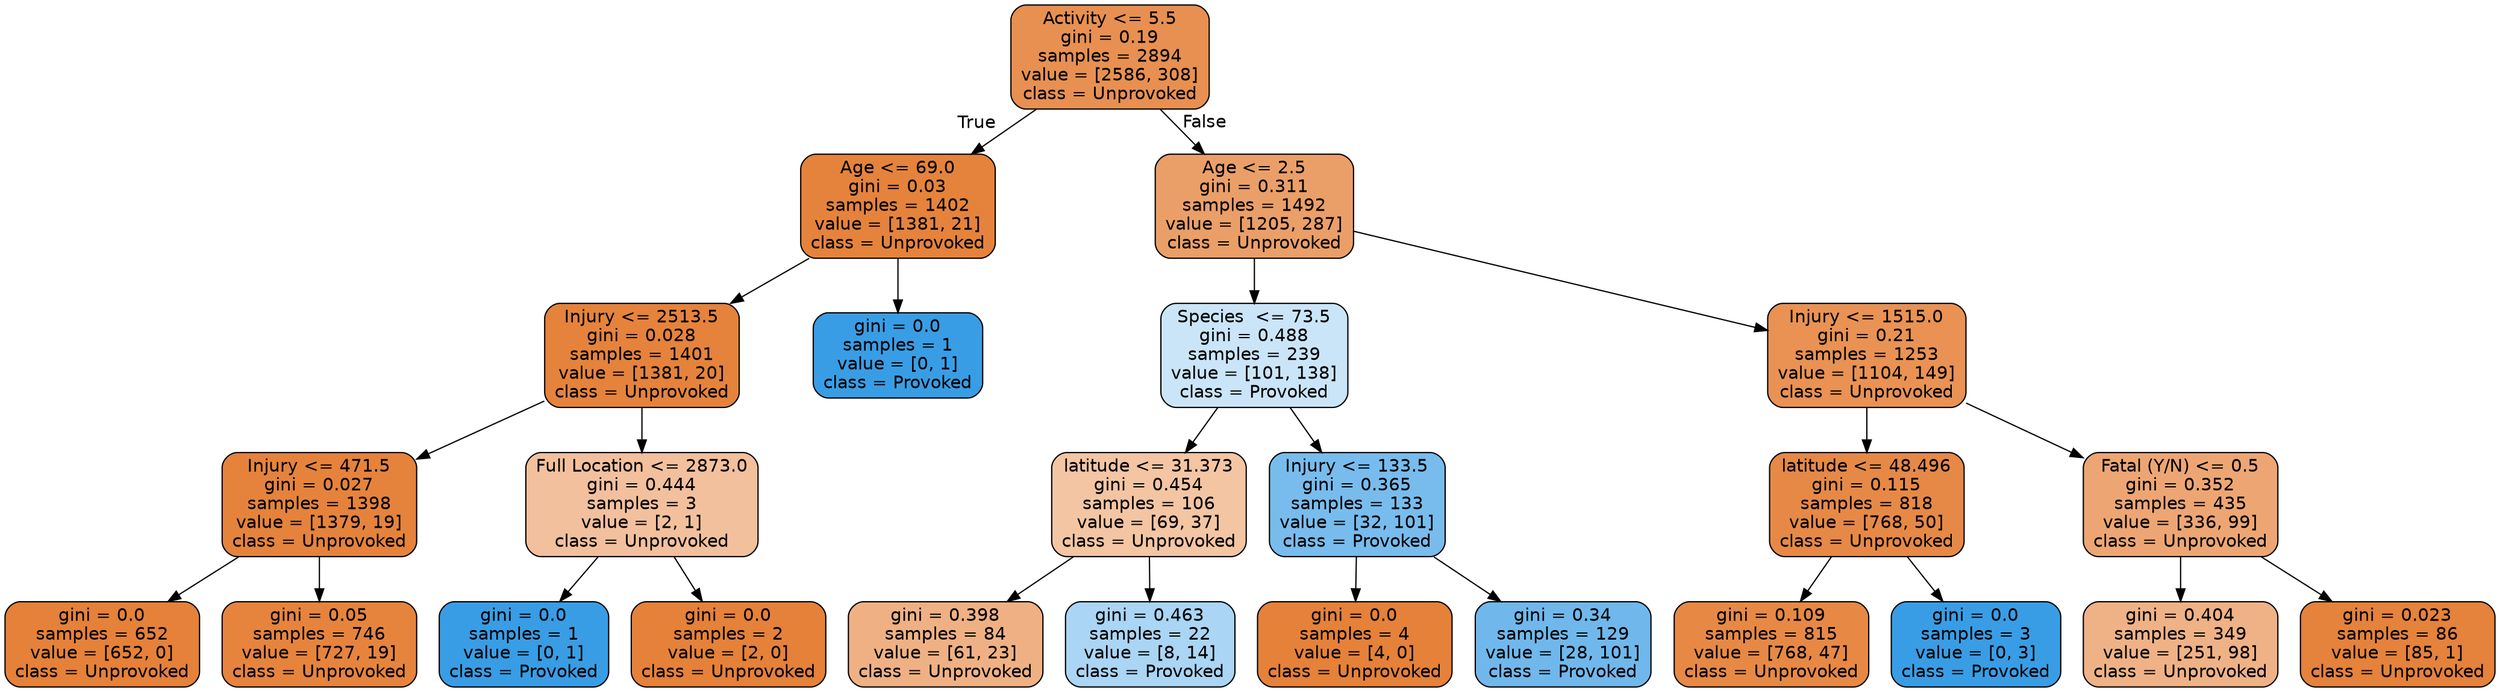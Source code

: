 digraph Tree {
node [shape=box, style="filled, rounded", color="black", fontname="helvetica"] ;
edge [fontname="helvetica"] ;
0 [label="Activity <= 5.5\ngini = 0.19\nsamples = 2894\nvalue = [2586, 308]\nclass = Unprovoked", fillcolor="#e89051"] ;
1 [label="Age <= 69.0\ngini = 0.03\nsamples = 1402\nvalue = [1381, 21]\nclass = Unprovoked", fillcolor="#e5833c"] ;
0 -> 1 [labeldistance=2.5, labelangle=45, headlabel="True"] ;
2 [label="Injury <= 2513.5\ngini = 0.028\nsamples = 1401\nvalue = [1381, 20]\nclass = Unprovoked", fillcolor="#e5833c"] ;
1 -> 2 ;
3 [label="Injury <= 471.5\ngini = 0.027\nsamples = 1398\nvalue = [1379, 19]\nclass = Unprovoked", fillcolor="#e5833c"] ;
2 -> 3 ;
4 [label="gini = 0.0\nsamples = 652\nvalue = [652, 0]\nclass = Unprovoked", fillcolor="#e58139"] ;
3 -> 4 ;
5 [label="gini = 0.05\nsamples = 746\nvalue = [727, 19]\nclass = Unprovoked", fillcolor="#e6843e"] ;
3 -> 5 ;
6 [label="Full Location <= 2873.0\ngini = 0.444\nsamples = 3\nvalue = [2, 1]\nclass = Unprovoked", fillcolor="#f2c09c"] ;
2 -> 6 ;
7 [label="gini = 0.0\nsamples = 1\nvalue = [0, 1]\nclass = Provoked", fillcolor="#399de5"] ;
6 -> 7 ;
8 [label="gini = 0.0\nsamples = 2\nvalue = [2, 0]\nclass = Unprovoked", fillcolor="#e58139"] ;
6 -> 8 ;
9 [label="gini = 0.0\nsamples = 1\nvalue = [0, 1]\nclass = Provoked", fillcolor="#399de5"] ;
1 -> 9 ;
10 [label="Age <= 2.5\ngini = 0.311\nsamples = 1492\nvalue = [1205, 287]\nclass = Unprovoked", fillcolor="#eb9f68"] ;
0 -> 10 [labeldistance=2.5, labelangle=-45, headlabel="False"] ;
11 [label="Species  <= 73.5\ngini = 0.488\nsamples = 239\nvalue = [101, 138]\nclass = Provoked", fillcolor="#cae5f8"] ;
10 -> 11 ;
12 [label="latitude <= 31.373\ngini = 0.454\nsamples = 106\nvalue = [69, 37]\nclass = Unprovoked", fillcolor="#f3c5a3"] ;
11 -> 12 ;
13 [label="gini = 0.398\nsamples = 84\nvalue = [61, 23]\nclass = Unprovoked", fillcolor="#efb184"] ;
12 -> 13 ;
14 [label="gini = 0.463\nsamples = 22\nvalue = [8, 14]\nclass = Provoked", fillcolor="#aad5f4"] ;
12 -> 14 ;
15 [label="Injury <= 133.5\ngini = 0.365\nsamples = 133\nvalue = [32, 101]\nclass = Provoked", fillcolor="#78bced"] ;
11 -> 15 ;
16 [label="gini = 0.0\nsamples = 4\nvalue = [4, 0]\nclass = Unprovoked", fillcolor="#e58139"] ;
15 -> 16 ;
17 [label="gini = 0.34\nsamples = 129\nvalue = [28, 101]\nclass = Provoked", fillcolor="#70b8ec"] ;
15 -> 17 ;
18 [label="Injury <= 1515.0\ngini = 0.21\nsamples = 1253\nvalue = [1104, 149]\nclass = Unprovoked", fillcolor="#e99254"] ;
10 -> 18 ;
19 [label="latitude <= 48.496\ngini = 0.115\nsamples = 818\nvalue = [768, 50]\nclass = Unprovoked", fillcolor="#e78946"] ;
18 -> 19 ;
20 [label="gini = 0.109\nsamples = 815\nvalue = [768, 47]\nclass = Unprovoked", fillcolor="#e78945"] ;
19 -> 20 ;
21 [label="gini = 0.0\nsamples = 3\nvalue = [0, 3]\nclass = Provoked", fillcolor="#399de5"] ;
19 -> 21 ;
22 [label="Fatal (Y/N) <= 0.5\ngini = 0.352\nsamples = 435\nvalue = [336, 99]\nclass = Unprovoked", fillcolor="#eda673"] ;
18 -> 22 ;
23 [label="gini = 0.404\nsamples = 349\nvalue = [251, 98]\nclass = Unprovoked", fillcolor="#efb286"] ;
22 -> 23 ;
24 [label="gini = 0.023\nsamples = 86\nvalue = [85, 1]\nclass = Unprovoked", fillcolor="#e5823b"] ;
22 -> 24 ;
}